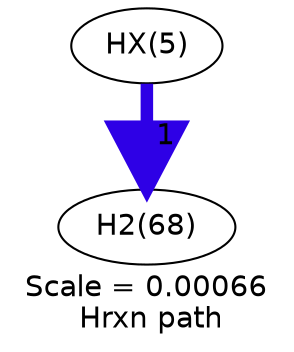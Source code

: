 digraph reaction_paths {
center=1;
s41 -> s11[fontname="Helvetica", style="setlinewidth(6)", arrowsize=3, color="0.7, 1.5, 0.9"
, label=" 1"];
s11 [ fontname="Helvetica", label="H2(68)"];
s41 [ fontname="Helvetica", label="HX(5)"];
 label = "Scale = 0.00066\l Hrxn path";
 fontname = "Helvetica";
}
